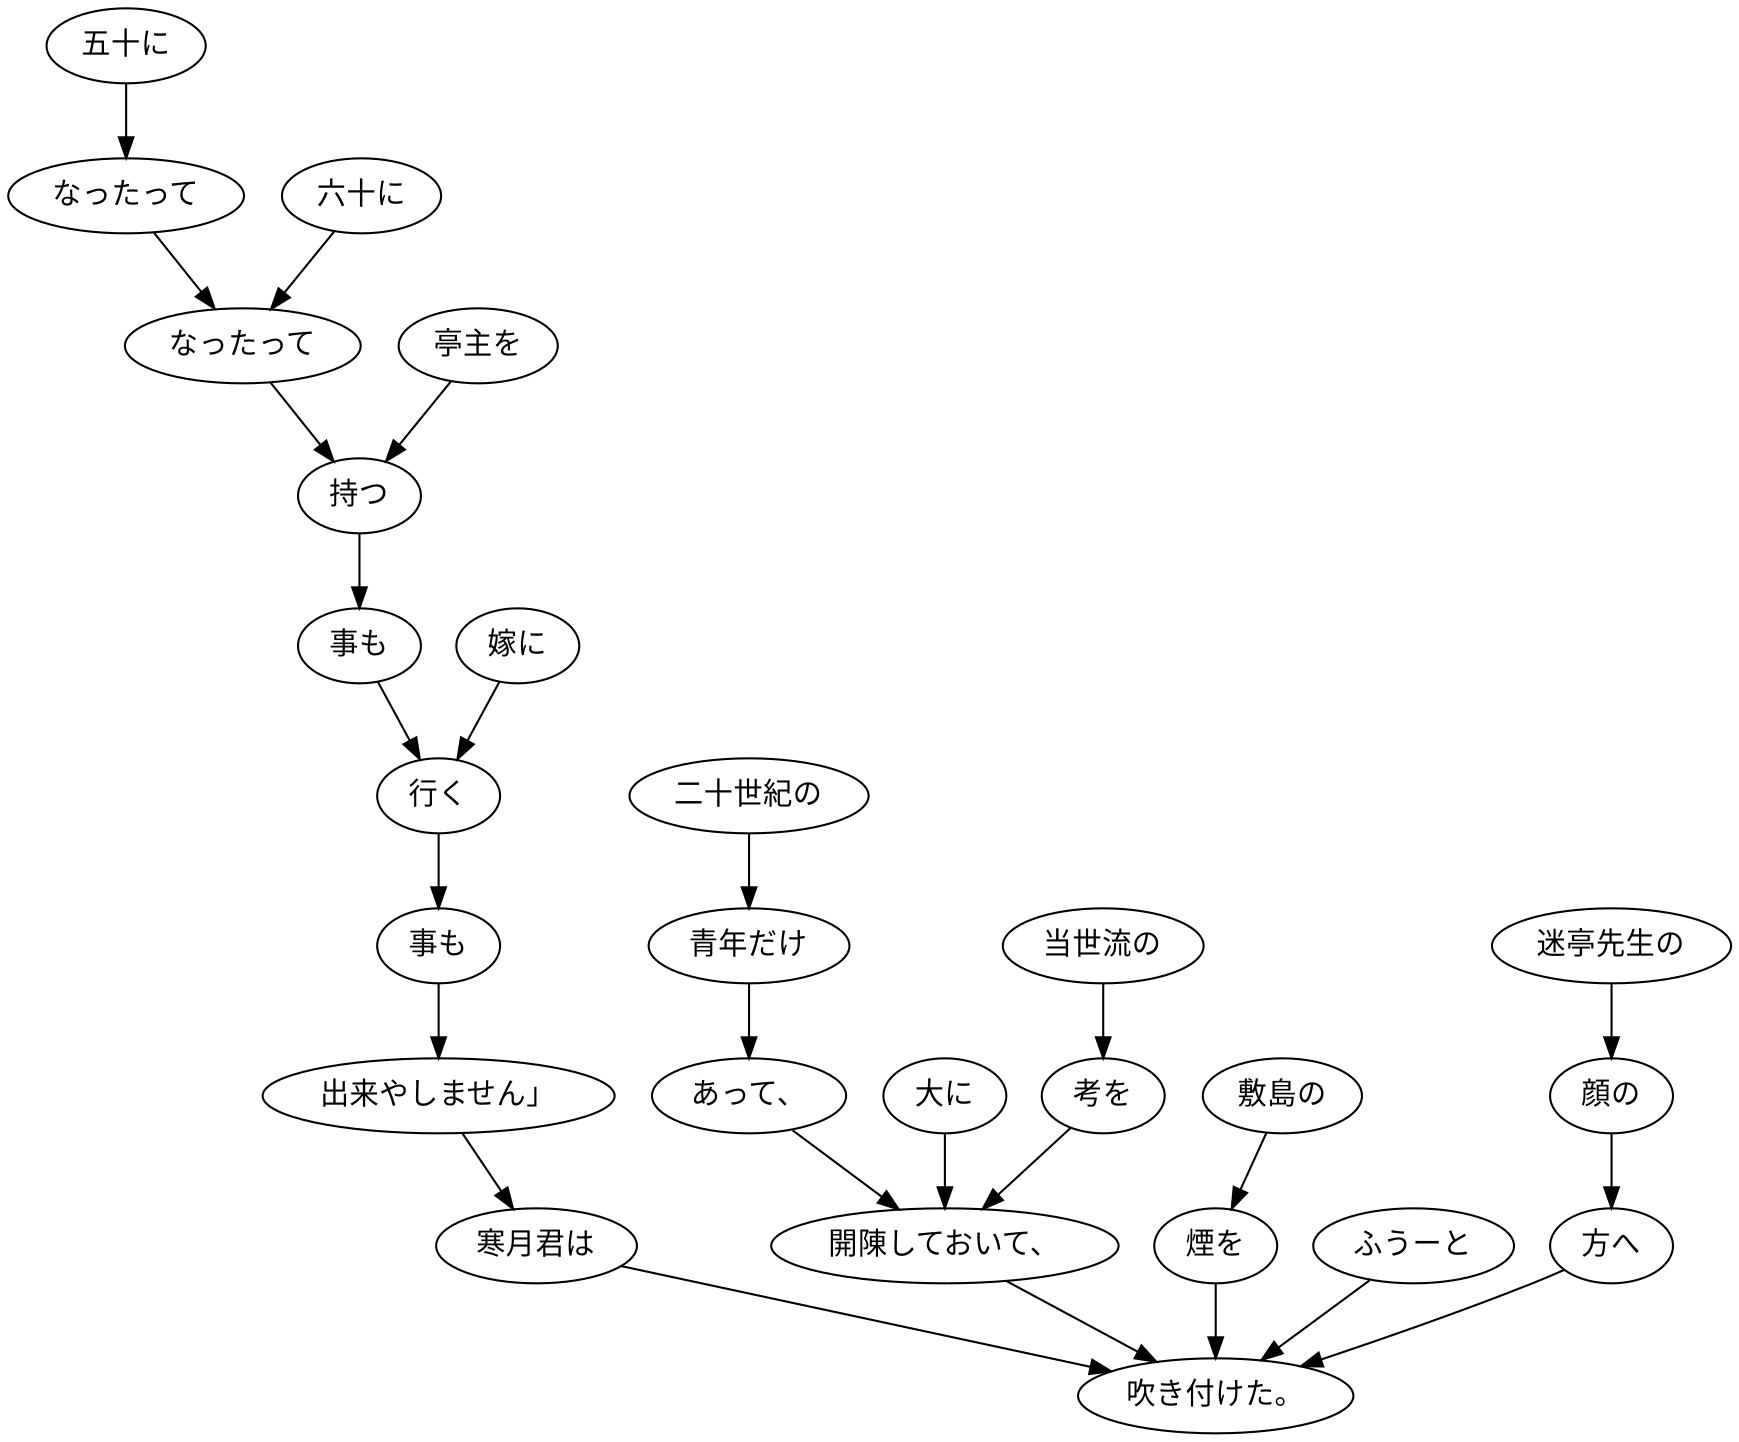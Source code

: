 digraph graph3714 {
	node0 [label="五十に"];
	node1 [label="なったって"];
	node2 [label="六十に"];
	node3 [label="なったって"];
	node4 [label="亭主を"];
	node5 [label="持つ"];
	node6 [label="事も"];
	node7 [label="嫁に"];
	node8 [label="行く"];
	node9 [label="事も"];
	node10 [label="出来やしません」"];
	node11 [label="寒月君は"];
	node12 [label="二十世紀の"];
	node13 [label="青年だけ"];
	node14 [label="あって、"];
	node15 [label="大に"];
	node16 [label="当世流の"];
	node17 [label="考を"];
	node18 [label="開陳しておいて、"];
	node19 [label="敷島の"];
	node20 [label="煙を"];
	node21 [label="ふうーと"];
	node22 [label="迷亭先生の"];
	node23 [label="顔の"];
	node24 [label="方へ"];
	node25 [label="吹き付けた。"];
	node0 -> node1;
	node1 -> node3;
	node2 -> node3;
	node3 -> node5;
	node4 -> node5;
	node5 -> node6;
	node6 -> node8;
	node7 -> node8;
	node8 -> node9;
	node9 -> node10;
	node10 -> node11;
	node11 -> node25;
	node12 -> node13;
	node13 -> node14;
	node14 -> node18;
	node15 -> node18;
	node16 -> node17;
	node17 -> node18;
	node18 -> node25;
	node19 -> node20;
	node20 -> node25;
	node21 -> node25;
	node22 -> node23;
	node23 -> node24;
	node24 -> node25;
}
